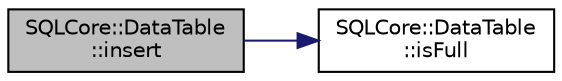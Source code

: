digraph "SQLCore::DataTable::insert"
{
 // LATEX_PDF_SIZE
  edge [fontname="Helvetica",fontsize="10",labelfontname="Helvetica",labelfontsize="10"];
  node [fontname="Helvetica",fontsize="10",shape=record];
  rankdir="LR";
  Node1 [label="SQLCore::DataTable\l::insert",height=0.2,width=0.4,color="black", fillcolor="grey75", style="filled", fontcolor="black",tooltip=" "];
  Node1 -> Node2 [color="midnightblue",fontsize="10",style="solid"];
  Node2 [label="SQLCore::DataTable\l::isFull",height=0.2,width=0.4,color="black", fillcolor="white", style="filled",URL="$class_s_q_l_core_1_1_data_table.html#a5de650cba95e22449afeb5dc2e159175",tooltip=" "];
}

